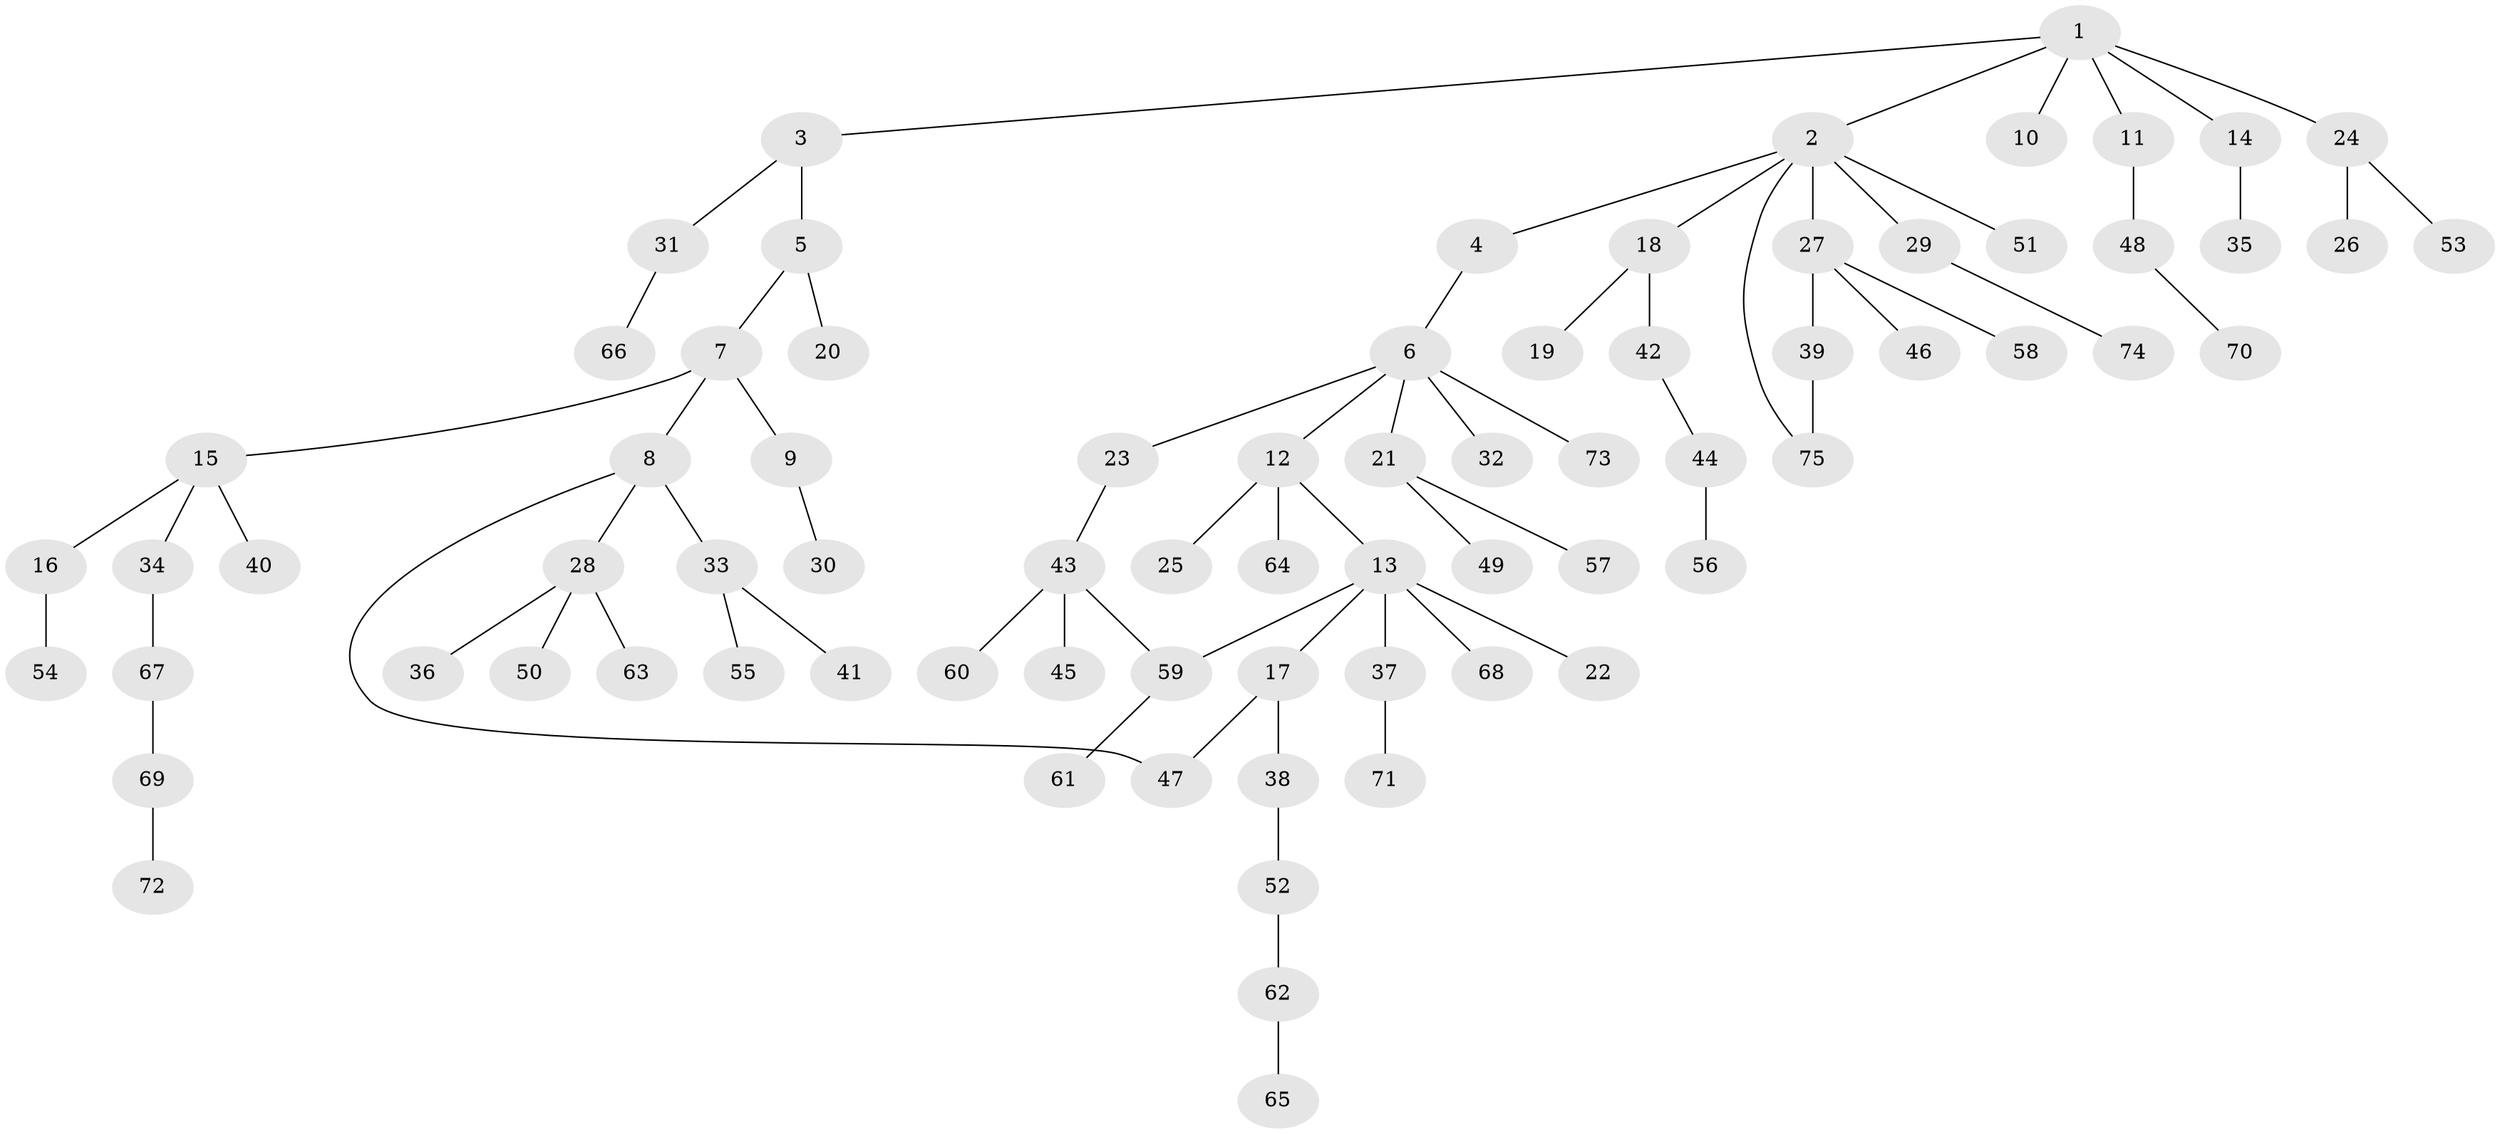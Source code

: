 // Generated by graph-tools (version 1.1) at 2025/10/02/27/25 16:10:52]
// undirected, 75 vertices, 77 edges
graph export_dot {
graph [start="1"]
  node [color=gray90,style=filled];
  1;
  2;
  3;
  4;
  5;
  6;
  7;
  8;
  9;
  10;
  11;
  12;
  13;
  14;
  15;
  16;
  17;
  18;
  19;
  20;
  21;
  22;
  23;
  24;
  25;
  26;
  27;
  28;
  29;
  30;
  31;
  32;
  33;
  34;
  35;
  36;
  37;
  38;
  39;
  40;
  41;
  42;
  43;
  44;
  45;
  46;
  47;
  48;
  49;
  50;
  51;
  52;
  53;
  54;
  55;
  56;
  57;
  58;
  59;
  60;
  61;
  62;
  63;
  64;
  65;
  66;
  67;
  68;
  69;
  70;
  71;
  72;
  73;
  74;
  75;
  1 -- 2;
  1 -- 3;
  1 -- 10;
  1 -- 11;
  1 -- 14;
  1 -- 24;
  2 -- 4;
  2 -- 18;
  2 -- 27;
  2 -- 29;
  2 -- 51;
  2 -- 75;
  3 -- 5;
  3 -- 31;
  4 -- 6;
  5 -- 7;
  5 -- 20;
  6 -- 12;
  6 -- 21;
  6 -- 23;
  6 -- 32;
  6 -- 73;
  7 -- 8;
  7 -- 9;
  7 -- 15;
  8 -- 28;
  8 -- 33;
  8 -- 47;
  9 -- 30;
  11 -- 48;
  12 -- 13;
  12 -- 25;
  12 -- 64;
  13 -- 17;
  13 -- 22;
  13 -- 37;
  13 -- 59;
  13 -- 68;
  14 -- 35;
  15 -- 16;
  15 -- 34;
  15 -- 40;
  16 -- 54;
  17 -- 38;
  17 -- 47;
  18 -- 19;
  18 -- 42;
  21 -- 49;
  21 -- 57;
  23 -- 43;
  24 -- 26;
  24 -- 53;
  27 -- 39;
  27 -- 46;
  27 -- 58;
  28 -- 36;
  28 -- 50;
  28 -- 63;
  29 -- 74;
  31 -- 66;
  33 -- 41;
  33 -- 55;
  34 -- 67;
  37 -- 71;
  38 -- 52;
  39 -- 75;
  42 -- 44;
  43 -- 45;
  43 -- 60;
  43 -- 59;
  44 -- 56;
  48 -- 70;
  52 -- 62;
  59 -- 61;
  62 -- 65;
  67 -- 69;
  69 -- 72;
}
